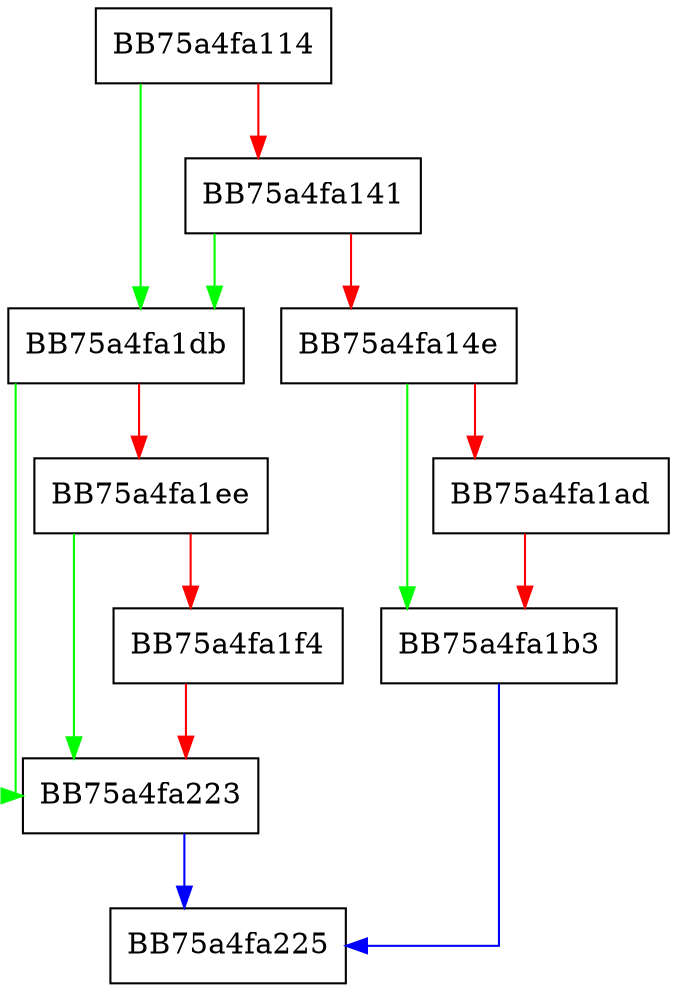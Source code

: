 digraph GetFlags {
  node [shape="box"];
  graph [splines=ortho];
  BB75a4fa114 -> BB75a4fa1db [color="green"];
  BB75a4fa114 -> BB75a4fa141 [color="red"];
  BB75a4fa141 -> BB75a4fa1db [color="green"];
  BB75a4fa141 -> BB75a4fa14e [color="red"];
  BB75a4fa14e -> BB75a4fa1b3 [color="green"];
  BB75a4fa14e -> BB75a4fa1ad [color="red"];
  BB75a4fa1ad -> BB75a4fa1b3 [color="red"];
  BB75a4fa1b3 -> BB75a4fa225 [color="blue"];
  BB75a4fa1db -> BB75a4fa223 [color="green"];
  BB75a4fa1db -> BB75a4fa1ee [color="red"];
  BB75a4fa1ee -> BB75a4fa223 [color="green"];
  BB75a4fa1ee -> BB75a4fa1f4 [color="red"];
  BB75a4fa1f4 -> BB75a4fa223 [color="red"];
  BB75a4fa223 -> BB75a4fa225 [color="blue"];
}
